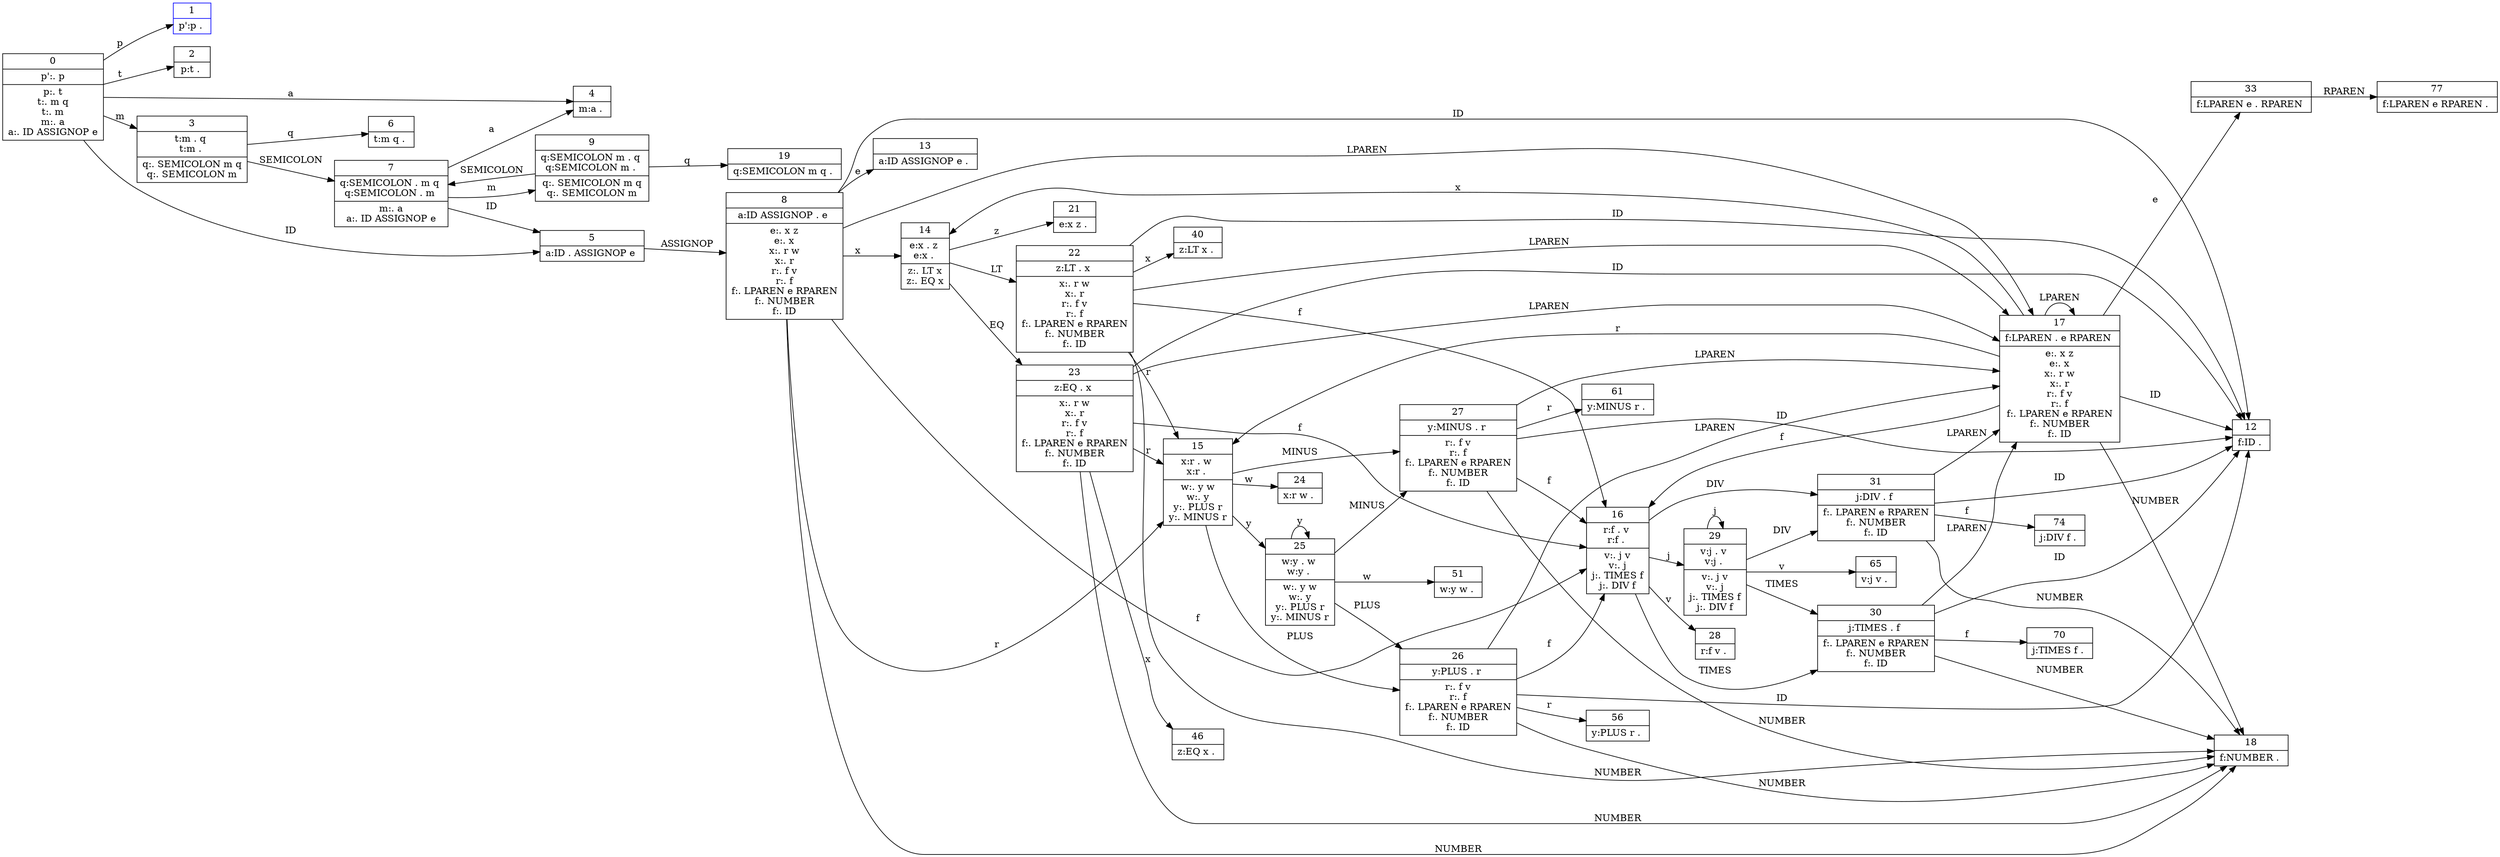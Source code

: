 digraph automata1 {
	node [shape=record]
	rankdir=LR
	0 [label="0 | p':. p\n|p:. t\nt:. m q\nt:. m\nm:. a\na:. ID ASSIGNOP e\n"]
	1 [label="1 | p':p . \n" color=blue]
	2 [label="2 | p:t . \n"]
	3 [label="3 | t:m . q \nt:m . \n|q:. SEMICOLON m q\nq:. SEMICOLON m\n"]
	4 [label="4 | m:a . \n"]
	5 [label="5 | a:ID . ASSIGNOP e \n"]
	6 [label="6 | t:m q . \n"]
	7 [label="7 | q:SEMICOLON . m q \nq:SEMICOLON . m \n|m:. a\na:. ID ASSIGNOP e\n"]
	8 [label="8 | a:ID ASSIGNOP . e \n|e:. x z\ne:. x\nx:. r w\nx:. r\nr:. f v\nr:. f\nf:. LPAREN e RPAREN\nf:. NUMBER\nf:. ID\n"]
	9 [label="9 | q:SEMICOLON m . q \nq:SEMICOLON m . \n|q:. SEMICOLON m q\nq:. SEMICOLON m\n"]
	12 [label="12 | f:ID . \n"]
	13 [label="13 | a:ID ASSIGNOP e . \n"]
	14 [label="14 | e:x . z \ne:x . \n|z:. LT x\nz:. EQ x\n"]
	15 [label="15 | x:r . w \nx:r . \n|w:. y w\nw:. y\ny:. PLUS r\ny:. MINUS r\n"]
	16 [label="16 | r:f . v \nr:f . \n|v:. j v\nv:. j\nj:. TIMES f\nj:. DIV f\n"]
	17 [label="17 | f:LPAREN . e RPAREN \n|e:. x z\ne:. x\nx:. r w\nx:. r\nr:. f v\nr:. f\nf:. LPAREN e RPAREN\nf:. NUMBER\nf:. ID\n"]
	18 [label="18 | f:NUMBER . \n"]
	19 [label="19 | q:SEMICOLON m q . \n"]
	21 [label="21 | e:x z . \n"]
	22 [label="22 | z:LT . x \n|x:. r w\nx:. r\nr:. f v\nr:. f\nf:. LPAREN e RPAREN\nf:. NUMBER\nf:. ID\n"]
	23 [label="23 | z:EQ . x \n|x:. r w\nx:. r\nr:. f v\nr:. f\nf:. LPAREN e RPAREN\nf:. NUMBER\nf:. ID\n"]
	24 [label="24 | x:r w . \n"]
	25 [label="25 | w:y . w \nw:y . \n|w:. y w\nw:. y\ny:. PLUS r\ny:. MINUS r\n"]
	26 [label="26 | y:PLUS . r \n|r:. f v\nr:. f\nf:. LPAREN e RPAREN\nf:. NUMBER\nf:. ID\n"]
	27 [label="27 | y:MINUS . r \n|r:. f v\nr:. f\nf:. LPAREN e RPAREN\nf:. NUMBER\nf:. ID\n"]
	28 [label="28 | r:f v . \n"]
	29 [label="29 | v:j . v \nv:j . \n|v:. j v\nv:. j\nj:. TIMES f\nj:. DIV f\n"]
	30 [label="30 | j:TIMES . f \n|f:. LPAREN e RPAREN\nf:. NUMBER\nf:. ID\n"]
	31 [label="31 | j:DIV . f \n|f:. LPAREN e RPAREN\nf:. NUMBER\nf:. ID\n"]
	33 [label="33 | f:LPAREN e . RPAREN \n"]
	40 [label="40 | z:LT x . \n"]
	46 [label="46 | z:EQ x . \n"]
	51 [label="51 | w:y w . \n"]
	56 [label="56 | y:PLUS r . \n"]
	61 [label="61 | y:MINUS r . \n"]
	65 [label="65 | v:j v . \n"]
	70 [label="70 | j:TIMES f . \n"]
	74 [label="74 | j:DIV f . \n"]
	77 [label="77 | f:LPAREN e RPAREN . \n"]
	0 -> 1 [label=p]
	0 -> 2 [label=t]
	0 -> 3 [label=m]
	0 -> 4 [label=a]
	0 -> 5 [label=ID]
	3 -> 6 [label=q]
	3 -> 7 [label=SEMICOLON]
	5 -> 8 [label=ASSIGNOP]
	7 -> 9 [label=m]
	7 -> 4 [label=a]
	7 -> 5 [label=ID]
	8 -> 12 [label=ID]
	8 -> 13 [label=e]
	8 -> 14 [label=x]
	8 -> 15 [label=r]
	8 -> 16 [label=f]
	8 -> 17 [label=LPAREN]
	8 -> 18 [label=NUMBER]
	9 -> 19 [label=q]
	9 -> 7 [label=SEMICOLON]
	14 -> 21 [label=z]
	14 -> 22 [label=LT]
	14 -> 23 [label=EQ]
	15 -> 24 [label=w]
	15 -> 25 [label=y]
	15 -> 26 [label=PLUS]
	15 -> 27 [label=MINUS]
	16 -> 28 [label=v]
	16 -> 29 [label=j]
	16 -> 30 [label=TIMES]
	16 -> 31 [label=DIV]
	17 -> 12 [label=ID]
	17 -> 33 [label=e]
	17 -> 14 [label=x]
	17 -> 15 [label=r]
	17 -> 16 [label=f]
	17 -> 17 [label=LPAREN]
	17 -> 18 [label=NUMBER]
	22 -> 12 [label=ID]
	22 -> 40 [label=x]
	22 -> 15 [label=r]
	22 -> 16 [label=f]
	22 -> 17 [label=LPAREN]
	22 -> 18 [label=NUMBER]
	23 -> 12 [label=ID]
	23 -> 46 [label=x]
	23 -> 15 [label=r]
	23 -> 16 [label=f]
	23 -> 17 [label=LPAREN]
	23 -> 18 [label=NUMBER]
	25 -> 51 [label=w]
	25 -> 25 [label=y]
	25 -> 26 [label=PLUS]
	25 -> 27 [label=MINUS]
	26 -> 12 [label=ID]
	26 -> 56 [label=r]
	26 -> 16 [label=f]
	26 -> 17 [label=LPAREN]
	26 -> 18 [label=NUMBER]
	27 -> 12 [label=ID]
	27 -> 61 [label=r]
	27 -> 16 [label=f]
	27 -> 17 [label=LPAREN]
	27 -> 18 [label=NUMBER]
	29 -> 65 [label=v]
	29 -> 29 [label=j]
	29 -> 30 [label=TIMES]
	29 -> 31 [label=DIV]
	30 -> 12 [label=ID]
	30 -> 70 [label=f]
	30 -> 17 [label=LPAREN]
	30 -> 18 [label=NUMBER]
	31 -> 12 [label=ID]
	31 -> 74 [label=f]
	31 -> 17 [label=LPAREN]
	31 -> 18 [label=NUMBER]
	33 -> 77 [label=RPAREN]
}
